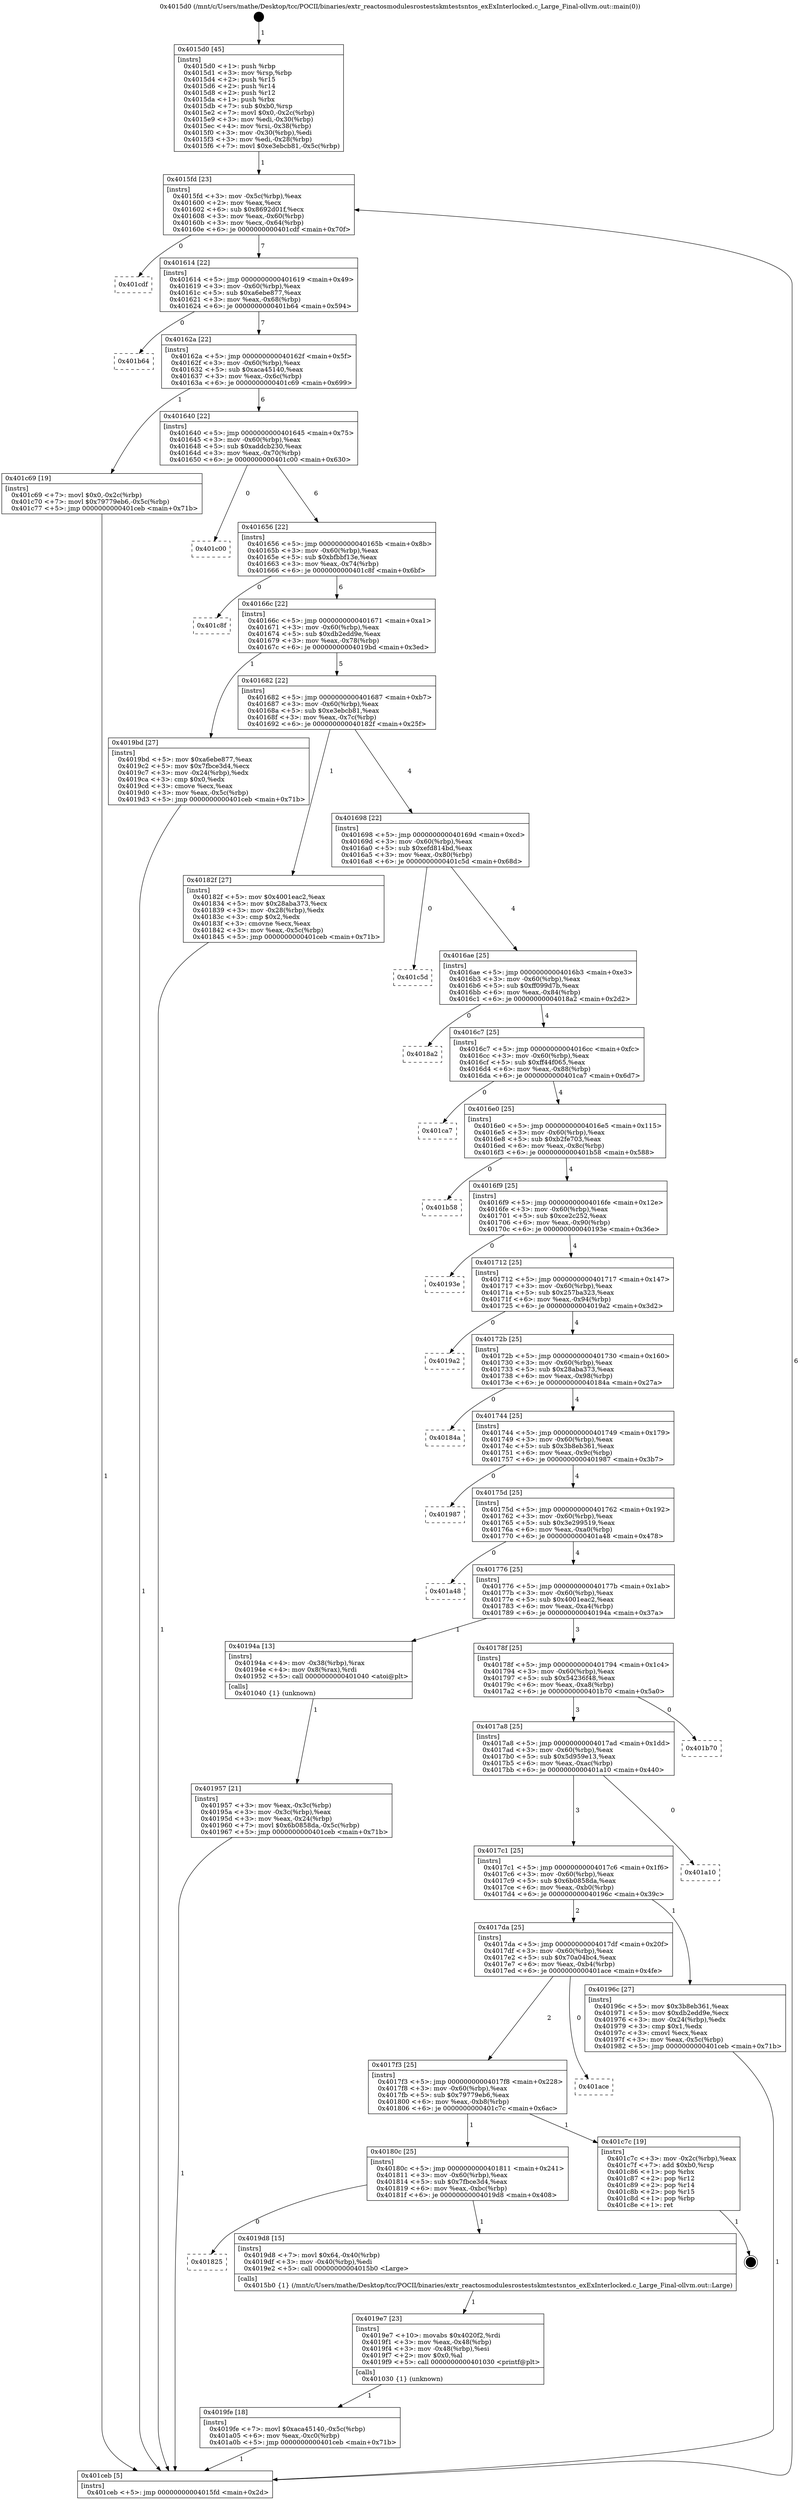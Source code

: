 digraph "0x4015d0" {
  label = "0x4015d0 (/mnt/c/Users/mathe/Desktop/tcc/POCII/binaries/extr_reactosmodulesrostestskmtestsntos_exExInterlocked.c_Large_Final-ollvm.out::main(0))"
  labelloc = "t"
  node[shape=record]

  Entry [label="",width=0.3,height=0.3,shape=circle,fillcolor=black,style=filled]
  "0x4015fd" [label="{
     0x4015fd [23]\l
     | [instrs]\l
     &nbsp;&nbsp;0x4015fd \<+3\>: mov -0x5c(%rbp),%eax\l
     &nbsp;&nbsp;0x401600 \<+2\>: mov %eax,%ecx\l
     &nbsp;&nbsp;0x401602 \<+6\>: sub $0x8692d01f,%ecx\l
     &nbsp;&nbsp;0x401608 \<+3\>: mov %eax,-0x60(%rbp)\l
     &nbsp;&nbsp;0x40160b \<+3\>: mov %ecx,-0x64(%rbp)\l
     &nbsp;&nbsp;0x40160e \<+6\>: je 0000000000401cdf \<main+0x70f\>\l
  }"]
  "0x401cdf" [label="{
     0x401cdf\l
  }", style=dashed]
  "0x401614" [label="{
     0x401614 [22]\l
     | [instrs]\l
     &nbsp;&nbsp;0x401614 \<+5\>: jmp 0000000000401619 \<main+0x49\>\l
     &nbsp;&nbsp;0x401619 \<+3\>: mov -0x60(%rbp),%eax\l
     &nbsp;&nbsp;0x40161c \<+5\>: sub $0xa6ebe877,%eax\l
     &nbsp;&nbsp;0x401621 \<+3\>: mov %eax,-0x68(%rbp)\l
     &nbsp;&nbsp;0x401624 \<+6\>: je 0000000000401b64 \<main+0x594\>\l
  }"]
  Exit [label="",width=0.3,height=0.3,shape=circle,fillcolor=black,style=filled,peripheries=2]
  "0x401b64" [label="{
     0x401b64\l
  }", style=dashed]
  "0x40162a" [label="{
     0x40162a [22]\l
     | [instrs]\l
     &nbsp;&nbsp;0x40162a \<+5\>: jmp 000000000040162f \<main+0x5f\>\l
     &nbsp;&nbsp;0x40162f \<+3\>: mov -0x60(%rbp),%eax\l
     &nbsp;&nbsp;0x401632 \<+5\>: sub $0xaca45140,%eax\l
     &nbsp;&nbsp;0x401637 \<+3\>: mov %eax,-0x6c(%rbp)\l
     &nbsp;&nbsp;0x40163a \<+6\>: je 0000000000401c69 \<main+0x699\>\l
  }"]
  "0x4019fe" [label="{
     0x4019fe [18]\l
     | [instrs]\l
     &nbsp;&nbsp;0x4019fe \<+7\>: movl $0xaca45140,-0x5c(%rbp)\l
     &nbsp;&nbsp;0x401a05 \<+6\>: mov %eax,-0xc0(%rbp)\l
     &nbsp;&nbsp;0x401a0b \<+5\>: jmp 0000000000401ceb \<main+0x71b\>\l
  }"]
  "0x401c69" [label="{
     0x401c69 [19]\l
     | [instrs]\l
     &nbsp;&nbsp;0x401c69 \<+7\>: movl $0x0,-0x2c(%rbp)\l
     &nbsp;&nbsp;0x401c70 \<+7\>: movl $0x79779eb6,-0x5c(%rbp)\l
     &nbsp;&nbsp;0x401c77 \<+5\>: jmp 0000000000401ceb \<main+0x71b\>\l
  }"]
  "0x401640" [label="{
     0x401640 [22]\l
     | [instrs]\l
     &nbsp;&nbsp;0x401640 \<+5\>: jmp 0000000000401645 \<main+0x75\>\l
     &nbsp;&nbsp;0x401645 \<+3\>: mov -0x60(%rbp),%eax\l
     &nbsp;&nbsp;0x401648 \<+5\>: sub $0xaddcb230,%eax\l
     &nbsp;&nbsp;0x40164d \<+3\>: mov %eax,-0x70(%rbp)\l
     &nbsp;&nbsp;0x401650 \<+6\>: je 0000000000401c00 \<main+0x630\>\l
  }"]
  "0x4019e7" [label="{
     0x4019e7 [23]\l
     | [instrs]\l
     &nbsp;&nbsp;0x4019e7 \<+10\>: movabs $0x4020f2,%rdi\l
     &nbsp;&nbsp;0x4019f1 \<+3\>: mov %eax,-0x48(%rbp)\l
     &nbsp;&nbsp;0x4019f4 \<+3\>: mov -0x48(%rbp),%esi\l
     &nbsp;&nbsp;0x4019f7 \<+2\>: mov $0x0,%al\l
     &nbsp;&nbsp;0x4019f9 \<+5\>: call 0000000000401030 \<printf@plt\>\l
     | [calls]\l
     &nbsp;&nbsp;0x401030 \{1\} (unknown)\l
  }"]
  "0x401c00" [label="{
     0x401c00\l
  }", style=dashed]
  "0x401656" [label="{
     0x401656 [22]\l
     | [instrs]\l
     &nbsp;&nbsp;0x401656 \<+5\>: jmp 000000000040165b \<main+0x8b\>\l
     &nbsp;&nbsp;0x40165b \<+3\>: mov -0x60(%rbp),%eax\l
     &nbsp;&nbsp;0x40165e \<+5\>: sub $0xbfbbf13e,%eax\l
     &nbsp;&nbsp;0x401663 \<+3\>: mov %eax,-0x74(%rbp)\l
     &nbsp;&nbsp;0x401666 \<+6\>: je 0000000000401c8f \<main+0x6bf\>\l
  }"]
  "0x401825" [label="{
     0x401825\l
  }", style=dashed]
  "0x401c8f" [label="{
     0x401c8f\l
  }", style=dashed]
  "0x40166c" [label="{
     0x40166c [22]\l
     | [instrs]\l
     &nbsp;&nbsp;0x40166c \<+5\>: jmp 0000000000401671 \<main+0xa1\>\l
     &nbsp;&nbsp;0x401671 \<+3\>: mov -0x60(%rbp),%eax\l
     &nbsp;&nbsp;0x401674 \<+5\>: sub $0xdb2edd9e,%eax\l
     &nbsp;&nbsp;0x401679 \<+3\>: mov %eax,-0x78(%rbp)\l
     &nbsp;&nbsp;0x40167c \<+6\>: je 00000000004019bd \<main+0x3ed\>\l
  }"]
  "0x4019d8" [label="{
     0x4019d8 [15]\l
     | [instrs]\l
     &nbsp;&nbsp;0x4019d8 \<+7\>: movl $0x64,-0x40(%rbp)\l
     &nbsp;&nbsp;0x4019df \<+3\>: mov -0x40(%rbp),%edi\l
     &nbsp;&nbsp;0x4019e2 \<+5\>: call 00000000004015b0 \<Large\>\l
     | [calls]\l
     &nbsp;&nbsp;0x4015b0 \{1\} (/mnt/c/Users/mathe/Desktop/tcc/POCII/binaries/extr_reactosmodulesrostestskmtestsntos_exExInterlocked.c_Large_Final-ollvm.out::Large)\l
  }"]
  "0x4019bd" [label="{
     0x4019bd [27]\l
     | [instrs]\l
     &nbsp;&nbsp;0x4019bd \<+5\>: mov $0xa6ebe877,%eax\l
     &nbsp;&nbsp;0x4019c2 \<+5\>: mov $0x7fbce3d4,%ecx\l
     &nbsp;&nbsp;0x4019c7 \<+3\>: mov -0x24(%rbp),%edx\l
     &nbsp;&nbsp;0x4019ca \<+3\>: cmp $0x0,%edx\l
     &nbsp;&nbsp;0x4019cd \<+3\>: cmove %ecx,%eax\l
     &nbsp;&nbsp;0x4019d0 \<+3\>: mov %eax,-0x5c(%rbp)\l
     &nbsp;&nbsp;0x4019d3 \<+5\>: jmp 0000000000401ceb \<main+0x71b\>\l
  }"]
  "0x401682" [label="{
     0x401682 [22]\l
     | [instrs]\l
     &nbsp;&nbsp;0x401682 \<+5\>: jmp 0000000000401687 \<main+0xb7\>\l
     &nbsp;&nbsp;0x401687 \<+3\>: mov -0x60(%rbp),%eax\l
     &nbsp;&nbsp;0x40168a \<+5\>: sub $0xe3ebcb81,%eax\l
     &nbsp;&nbsp;0x40168f \<+3\>: mov %eax,-0x7c(%rbp)\l
     &nbsp;&nbsp;0x401692 \<+6\>: je 000000000040182f \<main+0x25f\>\l
  }"]
  "0x40180c" [label="{
     0x40180c [25]\l
     | [instrs]\l
     &nbsp;&nbsp;0x40180c \<+5\>: jmp 0000000000401811 \<main+0x241\>\l
     &nbsp;&nbsp;0x401811 \<+3\>: mov -0x60(%rbp),%eax\l
     &nbsp;&nbsp;0x401814 \<+5\>: sub $0x7fbce3d4,%eax\l
     &nbsp;&nbsp;0x401819 \<+6\>: mov %eax,-0xbc(%rbp)\l
     &nbsp;&nbsp;0x40181f \<+6\>: je 00000000004019d8 \<main+0x408\>\l
  }"]
  "0x40182f" [label="{
     0x40182f [27]\l
     | [instrs]\l
     &nbsp;&nbsp;0x40182f \<+5\>: mov $0x4001eac2,%eax\l
     &nbsp;&nbsp;0x401834 \<+5\>: mov $0x28aba373,%ecx\l
     &nbsp;&nbsp;0x401839 \<+3\>: mov -0x28(%rbp),%edx\l
     &nbsp;&nbsp;0x40183c \<+3\>: cmp $0x2,%edx\l
     &nbsp;&nbsp;0x40183f \<+3\>: cmovne %ecx,%eax\l
     &nbsp;&nbsp;0x401842 \<+3\>: mov %eax,-0x5c(%rbp)\l
     &nbsp;&nbsp;0x401845 \<+5\>: jmp 0000000000401ceb \<main+0x71b\>\l
  }"]
  "0x401698" [label="{
     0x401698 [22]\l
     | [instrs]\l
     &nbsp;&nbsp;0x401698 \<+5\>: jmp 000000000040169d \<main+0xcd\>\l
     &nbsp;&nbsp;0x40169d \<+3\>: mov -0x60(%rbp),%eax\l
     &nbsp;&nbsp;0x4016a0 \<+5\>: sub $0xefd814bd,%eax\l
     &nbsp;&nbsp;0x4016a5 \<+3\>: mov %eax,-0x80(%rbp)\l
     &nbsp;&nbsp;0x4016a8 \<+6\>: je 0000000000401c5d \<main+0x68d\>\l
  }"]
  "0x401ceb" [label="{
     0x401ceb [5]\l
     | [instrs]\l
     &nbsp;&nbsp;0x401ceb \<+5\>: jmp 00000000004015fd \<main+0x2d\>\l
  }"]
  "0x4015d0" [label="{
     0x4015d0 [45]\l
     | [instrs]\l
     &nbsp;&nbsp;0x4015d0 \<+1\>: push %rbp\l
     &nbsp;&nbsp;0x4015d1 \<+3\>: mov %rsp,%rbp\l
     &nbsp;&nbsp;0x4015d4 \<+2\>: push %r15\l
     &nbsp;&nbsp;0x4015d6 \<+2\>: push %r14\l
     &nbsp;&nbsp;0x4015d8 \<+2\>: push %r12\l
     &nbsp;&nbsp;0x4015da \<+1\>: push %rbx\l
     &nbsp;&nbsp;0x4015db \<+7\>: sub $0xb0,%rsp\l
     &nbsp;&nbsp;0x4015e2 \<+7\>: movl $0x0,-0x2c(%rbp)\l
     &nbsp;&nbsp;0x4015e9 \<+3\>: mov %edi,-0x30(%rbp)\l
     &nbsp;&nbsp;0x4015ec \<+4\>: mov %rsi,-0x38(%rbp)\l
     &nbsp;&nbsp;0x4015f0 \<+3\>: mov -0x30(%rbp),%edi\l
     &nbsp;&nbsp;0x4015f3 \<+3\>: mov %edi,-0x28(%rbp)\l
     &nbsp;&nbsp;0x4015f6 \<+7\>: movl $0xe3ebcb81,-0x5c(%rbp)\l
  }"]
  "0x401c7c" [label="{
     0x401c7c [19]\l
     | [instrs]\l
     &nbsp;&nbsp;0x401c7c \<+3\>: mov -0x2c(%rbp),%eax\l
     &nbsp;&nbsp;0x401c7f \<+7\>: add $0xb0,%rsp\l
     &nbsp;&nbsp;0x401c86 \<+1\>: pop %rbx\l
     &nbsp;&nbsp;0x401c87 \<+2\>: pop %r12\l
     &nbsp;&nbsp;0x401c89 \<+2\>: pop %r14\l
     &nbsp;&nbsp;0x401c8b \<+2\>: pop %r15\l
     &nbsp;&nbsp;0x401c8d \<+1\>: pop %rbp\l
     &nbsp;&nbsp;0x401c8e \<+1\>: ret\l
  }"]
  "0x401c5d" [label="{
     0x401c5d\l
  }", style=dashed]
  "0x4016ae" [label="{
     0x4016ae [25]\l
     | [instrs]\l
     &nbsp;&nbsp;0x4016ae \<+5\>: jmp 00000000004016b3 \<main+0xe3\>\l
     &nbsp;&nbsp;0x4016b3 \<+3\>: mov -0x60(%rbp),%eax\l
     &nbsp;&nbsp;0x4016b6 \<+5\>: sub $0xff099d7b,%eax\l
     &nbsp;&nbsp;0x4016bb \<+6\>: mov %eax,-0x84(%rbp)\l
     &nbsp;&nbsp;0x4016c1 \<+6\>: je 00000000004018a2 \<main+0x2d2\>\l
  }"]
  "0x4017f3" [label="{
     0x4017f3 [25]\l
     | [instrs]\l
     &nbsp;&nbsp;0x4017f3 \<+5\>: jmp 00000000004017f8 \<main+0x228\>\l
     &nbsp;&nbsp;0x4017f8 \<+3\>: mov -0x60(%rbp),%eax\l
     &nbsp;&nbsp;0x4017fb \<+5\>: sub $0x79779eb6,%eax\l
     &nbsp;&nbsp;0x401800 \<+6\>: mov %eax,-0xb8(%rbp)\l
     &nbsp;&nbsp;0x401806 \<+6\>: je 0000000000401c7c \<main+0x6ac\>\l
  }"]
  "0x4018a2" [label="{
     0x4018a2\l
  }", style=dashed]
  "0x4016c7" [label="{
     0x4016c7 [25]\l
     | [instrs]\l
     &nbsp;&nbsp;0x4016c7 \<+5\>: jmp 00000000004016cc \<main+0xfc\>\l
     &nbsp;&nbsp;0x4016cc \<+3\>: mov -0x60(%rbp),%eax\l
     &nbsp;&nbsp;0x4016cf \<+5\>: sub $0xff44f065,%eax\l
     &nbsp;&nbsp;0x4016d4 \<+6\>: mov %eax,-0x88(%rbp)\l
     &nbsp;&nbsp;0x4016da \<+6\>: je 0000000000401ca7 \<main+0x6d7\>\l
  }"]
  "0x401ace" [label="{
     0x401ace\l
  }", style=dashed]
  "0x401ca7" [label="{
     0x401ca7\l
  }", style=dashed]
  "0x4016e0" [label="{
     0x4016e0 [25]\l
     | [instrs]\l
     &nbsp;&nbsp;0x4016e0 \<+5\>: jmp 00000000004016e5 \<main+0x115\>\l
     &nbsp;&nbsp;0x4016e5 \<+3\>: mov -0x60(%rbp),%eax\l
     &nbsp;&nbsp;0x4016e8 \<+5\>: sub $0xb2fe703,%eax\l
     &nbsp;&nbsp;0x4016ed \<+6\>: mov %eax,-0x8c(%rbp)\l
     &nbsp;&nbsp;0x4016f3 \<+6\>: je 0000000000401b58 \<main+0x588\>\l
  }"]
  "0x4017da" [label="{
     0x4017da [25]\l
     | [instrs]\l
     &nbsp;&nbsp;0x4017da \<+5\>: jmp 00000000004017df \<main+0x20f\>\l
     &nbsp;&nbsp;0x4017df \<+3\>: mov -0x60(%rbp),%eax\l
     &nbsp;&nbsp;0x4017e2 \<+5\>: sub $0x70a04bc4,%eax\l
     &nbsp;&nbsp;0x4017e7 \<+6\>: mov %eax,-0xb4(%rbp)\l
     &nbsp;&nbsp;0x4017ed \<+6\>: je 0000000000401ace \<main+0x4fe\>\l
  }"]
  "0x401b58" [label="{
     0x401b58\l
  }", style=dashed]
  "0x4016f9" [label="{
     0x4016f9 [25]\l
     | [instrs]\l
     &nbsp;&nbsp;0x4016f9 \<+5\>: jmp 00000000004016fe \<main+0x12e\>\l
     &nbsp;&nbsp;0x4016fe \<+3\>: mov -0x60(%rbp),%eax\l
     &nbsp;&nbsp;0x401701 \<+5\>: sub $0xce2c252,%eax\l
     &nbsp;&nbsp;0x401706 \<+6\>: mov %eax,-0x90(%rbp)\l
     &nbsp;&nbsp;0x40170c \<+6\>: je 000000000040193e \<main+0x36e\>\l
  }"]
  "0x40196c" [label="{
     0x40196c [27]\l
     | [instrs]\l
     &nbsp;&nbsp;0x40196c \<+5\>: mov $0x3b8eb361,%eax\l
     &nbsp;&nbsp;0x401971 \<+5\>: mov $0xdb2edd9e,%ecx\l
     &nbsp;&nbsp;0x401976 \<+3\>: mov -0x24(%rbp),%edx\l
     &nbsp;&nbsp;0x401979 \<+3\>: cmp $0x1,%edx\l
     &nbsp;&nbsp;0x40197c \<+3\>: cmovl %ecx,%eax\l
     &nbsp;&nbsp;0x40197f \<+3\>: mov %eax,-0x5c(%rbp)\l
     &nbsp;&nbsp;0x401982 \<+5\>: jmp 0000000000401ceb \<main+0x71b\>\l
  }"]
  "0x40193e" [label="{
     0x40193e\l
  }", style=dashed]
  "0x401712" [label="{
     0x401712 [25]\l
     | [instrs]\l
     &nbsp;&nbsp;0x401712 \<+5\>: jmp 0000000000401717 \<main+0x147\>\l
     &nbsp;&nbsp;0x401717 \<+3\>: mov -0x60(%rbp),%eax\l
     &nbsp;&nbsp;0x40171a \<+5\>: sub $0x257ba323,%eax\l
     &nbsp;&nbsp;0x40171f \<+6\>: mov %eax,-0x94(%rbp)\l
     &nbsp;&nbsp;0x401725 \<+6\>: je 00000000004019a2 \<main+0x3d2\>\l
  }"]
  "0x4017c1" [label="{
     0x4017c1 [25]\l
     | [instrs]\l
     &nbsp;&nbsp;0x4017c1 \<+5\>: jmp 00000000004017c6 \<main+0x1f6\>\l
     &nbsp;&nbsp;0x4017c6 \<+3\>: mov -0x60(%rbp),%eax\l
     &nbsp;&nbsp;0x4017c9 \<+5\>: sub $0x6b0858da,%eax\l
     &nbsp;&nbsp;0x4017ce \<+6\>: mov %eax,-0xb0(%rbp)\l
     &nbsp;&nbsp;0x4017d4 \<+6\>: je 000000000040196c \<main+0x39c\>\l
  }"]
  "0x4019a2" [label="{
     0x4019a2\l
  }", style=dashed]
  "0x40172b" [label="{
     0x40172b [25]\l
     | [instrs]\l
     &nbsp;&nbsp;0x40172b \<+5\>: jmp 0000000000401730 \<main+0x160\>\l
     &nbsp;&nbsp;0x401730 \<+3\>: mov -0x60(%rbp),%eax\l
     &nbsp;&nbsp;0x401733 \<+5\>: sub $0x28aba373,%eax\l
     &nbsp;&nbsp;0x401738 \<+6\>: mov %eax,-0x98(%rbp)\l
     &nbsp;&nbsp;0x40173e \<+6\>: je 000000000040184a \<main+0x27a\>\l
  }"]
  "0x401a10" [label="{
     0x401a10\l
  }", style=dashed]
  "0x40184a" [label="{
     0x40184a\l
  }", style=dashed]
  "0x401744" [label="{
     0x401744 [25]\l
     | [instrs]\l
     &nbsp;&nbsp;0x401744 \<+5\>: jmp 0000000000401749 \<main+0x179\>\l
     &nbsp;&nbsp;0x401749 \<+3\>: mov -0x60(%rbp),%eax\l
     &nbsp;&nbsp;0x40174c \<+5\>: sub $0x3b8eb361,%eax\l
     &nbsp;&nbsp;0x401751 \<+6\>: mov %eax,-0x9c(%rbp)\l
     &nbsp;&nbsp;0x401757 \<+6\>: je 0000000000401987 \<main+0x3b7\>\l
  }"]
  "0x4017a8" [label="{
     0x4017a8 [25]\l
     | [instrs]\l
     &nbsp;&nbsp;0x4017a8 \<+5\>: jmp 00000000004017ad \<main+0x1dd\>\l
     &nbsp;&nbsp;0x4017ad \<+3\>: mov -0x60(%rbp),%eax\l
     &nbsp;&nbsp;0x4017b0 \<+5\>: sub $0x5d959e13,%eax\l
     &nbsp;&nbsp;0x4017b5 \<+6\>: mov %eax,-0xac(%rbp)\l
     &nbsp;&nbsp;0x4017bb \<+6\>: je 0000000000401a10 \<main+0x440\>\l
  }"]
  "0x401987" [label="{
     0x401987\l
  }", style=dashed]
  "0x40175d" [label="{
     0x40175d [25]\l
     | [instrs]\l
     &nbsp;&nbsp;0x40175d \<+5\>: jmp 0000000000401762 \<main+0x192\>\l
     &nbsp;&nbsp;0x401762 \<+3\>: mov -0x60(%rbp),%eax\l
     &nbsp;&nbsp;0x401765 \<+5\>: sub $0x3e299519,%eax\l
     &nbsp;&nbsp;0x40176a \<+6\>: mov %eax,-0xa0(%rbp)\l
     &nbsp;&nbsp;0x401770 \<+6\>: je 0000000000401a48 \<main+0x478\>\l
  }"]
  "0x401b70" [label="{
     0x401b70\l
  }", style=dashed]
  "0x401a48" [label="{
     0x401a48\l
  }", style=dashed]
  "0x401776" [label="{
     0x401776 [25]\l
     | [instrs]\l
     &nbsp;&nbsp;0x401776 \<+5\>: jmp 000000000040177b \<main+0x1ab\>\l
     &nbsp;&nbsp;0x40177b \<+3\>: mov -0x60(%rbp),%eax\l
     &nbsp;&nbsp;0x40177e \<+5\>: sub $0x4001eac2,%eax\l
     &nbsp;&nbsp;0x401783 \<+6\>: mov %eax,-0xa4(%rbp)\l
     &nbsp;&nbsp;0x401789 \<+6\>: je 000000000040194a \<main+0x37a\>\l
  }"]
  "0x401957" [label="{
     0x401957 [21]\l
     | [instrs]\l
     &nbsp;&nbsp;0x401957 \<+3\>: mov %eax,-0x3c(%rbp)\l
     &nbsp;&nbsp;0x40195a \<+3\>: mov -0x3c(%rbp),%eax\l
     &nbsp;&nbsp;0x40195d \<+3\>: mov %eax,-0x24(%rbp)\l
     &nbsp;&nbsp;0x401960 \<+7\>: movl $0x6b0858da,-0x5c(%rbp)\l
     &nbsp;&nbsp;0x401967 \<+5\>: jmp 0000000000401ceb \<main+0x71b\>\l
  }"]
  "0x40194a" [label="{
     0x40194a [13]\l
     | [instrs]\l
     &nbsp;&nbsp;0x40194a \<+4\>: mov -0x38(%rbp),%rax\l
     &nbsp;&nbsp;0x40194e \<+4\>: mov 0x8(%rax),%rdi\l
     &nbsp;&nbsp;0x401952 \<+5\>: call 0000000000401040 \<atoi@plt\>\l
     | [calls]\l
     &nbsp;&nbsp;0x401040 \{1\} (unknown)\l
  }"]
  "0x40178f" [label="{
     0x40178f [25]\l
     | [instrs]\l
     &nbsp;&nbsp;0x40178f \<+5\>: jmp 0000000000401794 \<main+0x1c4\>\l
     &nbsp;&nbsp;0x401794 \<+3\>: mov -0x60(%rbp),%eax\l
     &nbsp;&nbsp;0x401797 \<+5\>: sub $0x54236f48,%eax\l
     &nbsp;&nbsp;0x40179c \<+6\>: mov %eax,-0xa8(%rbp)\l
     &nbsp;&nbsp;0x4017a2 \<+6\>: je 0000000000401b70 \<main+0x5a0\>\l
  }"]
  Entry -> "0x4015d0" [label=" 1"]
  "0x4015fd" -> "0x401cdf" [label=" 0"]
  "0x4015fd" -> "0x401614" [label=" 7"]
  "0x401c7c" -> Exit [label=" 1"]
  "0x401614" -> "0x401b64" [label=" 0"]
  "0x401614" -> "0x40162a" [label=" 7"]
  "0x401c69" -> "0x401ceb" [label=" 1"]
  "0x40162a" -> "0x401c69" [label=" 1"]
  "0x40162a" -> "0x401640" [label=" 6"]
  "0x4019fe" -> "0x401ceb" [label=" 1"]
  "0x401640" -> "0x401c00" [label=" 0"]
  "0x401640" -> "0x401656" [label=" 6"]
  "0x4019e7" -> "0x4019fe" [label=" 1"]
  "0x401656" -> "0x401c8f" [label=" 0"]
  "0x401656" -> "0x40166c" [label=" 6"]
  "0x4019d8" -> "0x4019e7" [label=" 1"]
  "0x40166c" -> "0x4019bd" [label=" 1"]
  "0x40166c" -> "0x401682" [label=" 5"]
  "0x40180c" -> "0x401825" [label=" 0"]
  "0x401682" -> "0x40182f" [label=" 1"]
  "0x401682" -> "0x401698" [label=" 4"]
  "0x40182f" -> "0x401ceb" [label=" 1"]
  "0x4015d0" -> "0x4015fd" [label=" 1"]
  "0x401ceb" -> "0x4015fd" [label=" 6"]
  "0x40180c" -> "0x4019d8" [label=" 1"]
  "0x401698" -> "0x401c5d" [label=" 0"]
  "0x401698" -> "0x4016ae" [label=" 4"]
  "0x4017f3" -> "0x40180c" [label=" 1"]
  "0x4016ae" -> "0x4018a2" [label=" 0"]
  "0x4016ae" -> "0x4016c7" [label=" 4"]
  "0x4017f3" -> "0x401c7c" [label=" 1"]
  "0x4016c7" -> "0x401ca7" [label=" 0"]
  "0x4016c7" -> "0x4016e0" [label=" 4"]
  "0x4017da" -> "0x4017f3" [label=" 2"]
  "0x4016e0" -> "0x401b58" [label=" 0"]
  "0x4016e0" -> "0x4016f9" [label=" 4"]
  "0x4017da" -> "0x401ace" [label=" 0"]
  "0x4016f9" -> "0x40193e" [label=" 0"]
  "0x4016f9" -> "0x401712" [label=" 4"]
  "0x4019bd" -> "0x401ceb" [label=" 1"]
  "0x401712" -> "0x4019a2" [label=" 0"]
  "0x401712" -> "0x40172b" [label=" 4"]
  "0x4017c1" -> "0x4017da" [label=" 2"]
  "0x40172b" -> "0x40184a" [label=" 0"]
  "0x40172b" -> "0x401744" [label=" 4"]
  "0x4017c1" -> "0x40196c" [label=" 1"]
  "0x401744" -> "0x401987" [label=" 0"]
  "0x401744" -> "0x40175d" [label=" 4"]
  "0x4017a8" -> "0x4017c1" [label=" 3"]
  "0x40175d" -> "0x401a48" [label=" 0"]
  "0x40175d" -> "0x401776" [label=" 4"]
  "0x4017a8" -> "0x401a10" [label=" 0"]
  "0x401776" -> "0x40194a" [label=" 1"]
  "0x401776" -> "0x40178f" [label=" 3"]
  "0x40194a" -> "0x401957" [label=" 1"]
  "0x401957" -> "0x401ceb" [label=" 1"]
  "0x40196c" -> "0x401ceb" [label=" 1"]
  "0x40178f" -> "0x401b70" [label=" 0"]
  "0x40178f" -> "0x4017a8" [label=" 3"]
}
